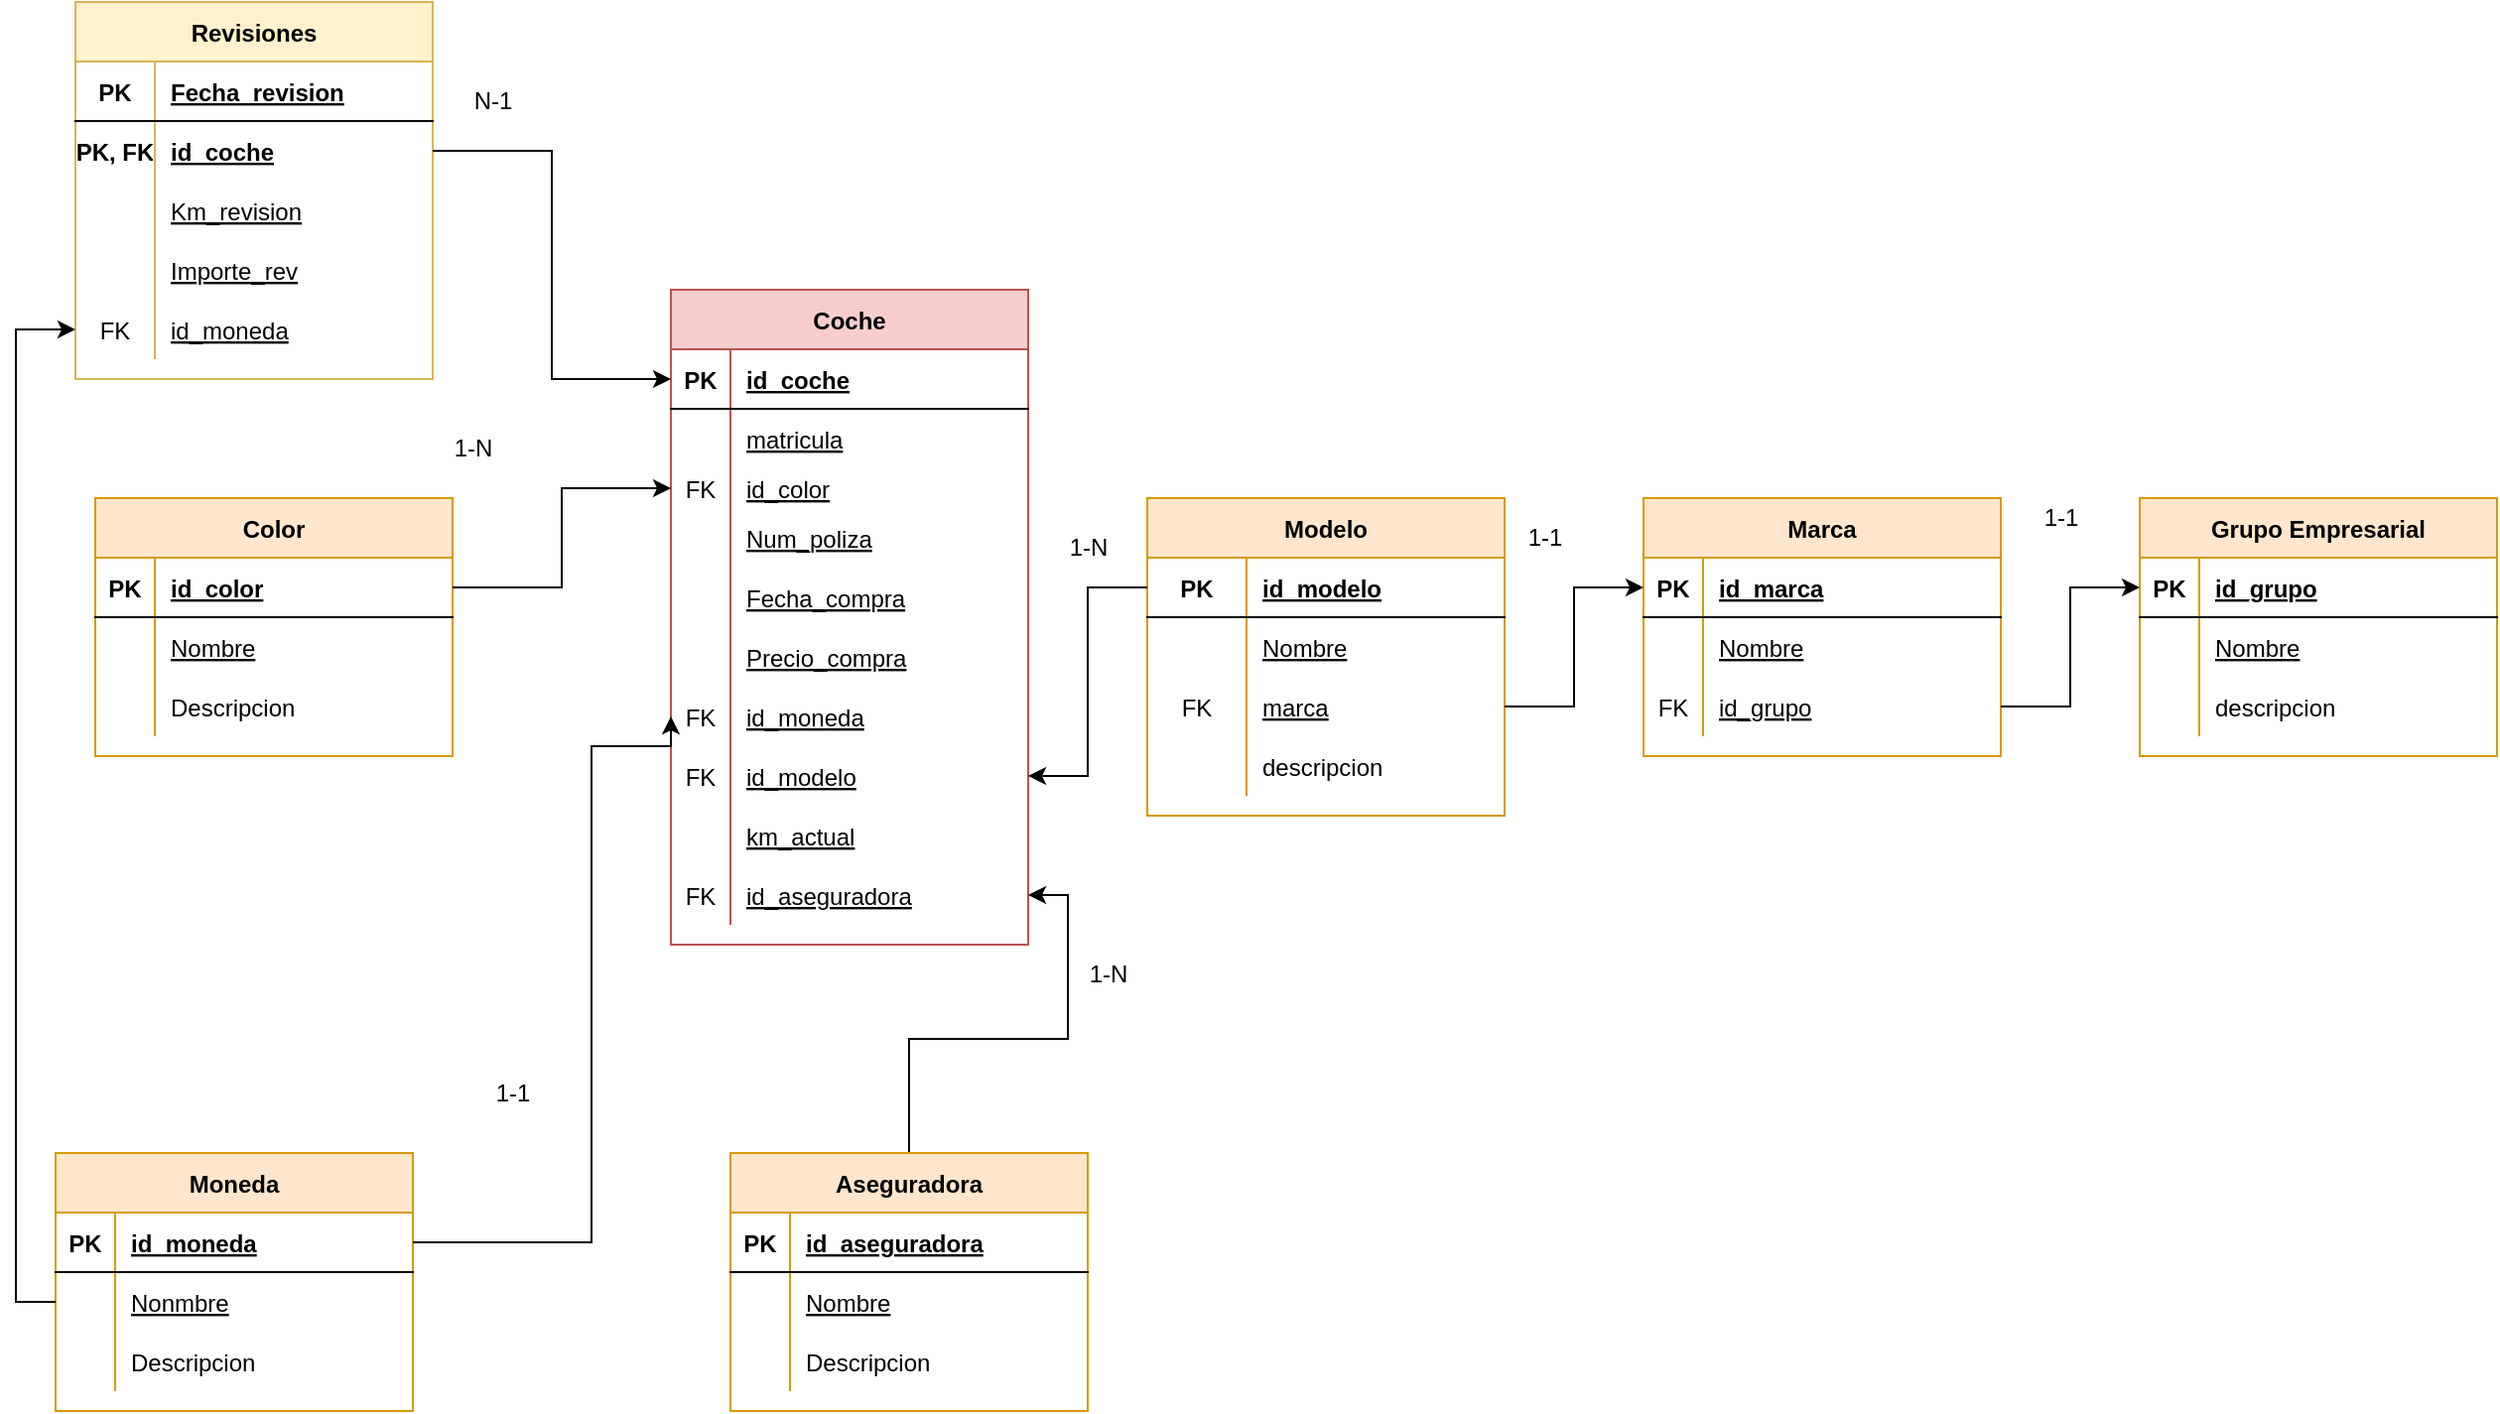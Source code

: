 <mxfile version="20.2.3" type="device"><diagram id="Z6x3bmYkU9ZeyDUcEC6e" name="Practica_coches"><mxGraphModel dx="1865" dy="1810" grid="1" gridSize="10" guides="1" tooltips="1" connect="1" arrows="1" fold="1" page="1" pageScale="1" pageWidth="827" pageHeight="1169" math="0" shadow="0"><root><mxCell id="0"/><mxCell id="1" parent="0"/><mxCell id="0RilDDR1KbojaKneX4XT-1" value="Coche" style="shape=table;startSize=30;container=1;collapsible=1;childLayout=tableLayout;fixedRows=1;rowLines=0;fontStyle=1;align=center;resizeLast=1;fillColor=#f8cecc;strokeColor=#b85450;" parent="1" vertex="1"><mxGeometry x="260" y="55" width="180" height="330" as="geometry"/></mxCell><mxCell id="0RilDDR1KbojaKneX4XT-2" value="" style="shape=tableRow;horizontal=0;startSize=0;swimlaneHead=0;swimlaneBody=0;fillColor=none;collapsible=0;dropTarget=0;points=[[0,0.5],[1,0.5]];portConstraint=eastwest;top=0;left=0;right=0;bottom=1;" parent="0RilDDR1KbojaKneX4XT-1" vertex="1"><mxGeometry y="30" width="180" height="30" as="geometry"/></mxCell><mxCell id="0RilDDR1KbojaKneX4XT-3" value="PK" style="shape=partialRectangle;connectable=0;fillColor=none;top=0;left=0;bottom=0;right=0;fontStyle=1;overflow=hidden;" parent="0RilDDR1KbojaKneX4XT-2" vertex="1"><mxGeometry width="30" height="30" as="geometry"><mxRectangle width="30" height="30" as="alternateBounds"/></mxGeometry></mxCell><mxCell id="0RilDDR1KbojaKneX4XT-4" value="id_coche" style="shape=partialRectangle;connectable=0;fillColor=none;top=0;left=0;bottom=0;right=0;align=left;spacingLeft=6;fontStyle=5;overflow=hidden;" parent="0RilDDR1KbojaKneX4XT-2" vertex="1"><mxGeometry x="30" width="150" height="30" as="geometry"><mxRectangle width="150" height="30" as="alternateBounds"/></mxGeometry></mxCell><mxCell id="0RilDDR1KbojaKneX4XT-11" value="" style="shape=tableRow;horizontal=0;startSize=0;swimlaneHead=0;swimlaneBody=0;fillColor=none;collapsible=0;dropTarget=0;points=[[0,0.5],[1,0.5]];portConstraint=eastwest;top=0;left=0;right=0;bottom=0;fontStyle=1" parent="0RilDDR1KbojaKneX4XT-1" vertex="1"><mxGeometry y="60" width="180" height="30" as="geometry"/></mxCell><mxCell id="0RilDDR1KbojaKneX4XT-12" value="" style="shape=partialRectangle;connectable=0;fillColor=none;top=0;left=0;bottom=0;right=0;editable=1;overflow=hidden;fontStyle=1" parent="0RilDDR1KbojaKneX4XT-11" vertex="1"><mxGeometry width="30" height="30" as="geometry"><mxRectangle width="30" height="30" as="alternateBounds"/></mxGeometry></mxCell><mxCell id="0RilDDR1KbojaKneX4XT-13" value="matricula" style="shape=partialRectangle;connectable=0;fillColor=none;top=0;left=0;bottom=0;right=0;align=left;spacingLeft=6;overflow=hidden;fontStyle=4" parent="0RilDDR1KbojaKneX4XT-11" vertex="1"><mxGeometry x="30" width="150" height="30" as="geometry"><mxRectangle width="150" height="30" as="alternateBounds"/></mxGeometry></mxCell><mxCell id="0RilDDR1KbojaKneX4XT-8" value="" style="shape=tableRow;horizontal=0;startSize=0;swimlaneHead=0;swimlaneBody=0;fillColor=none;collapsible=0;dropTarget=0;points=[[0,0.5],[1,0.5]];portConstraint=eastwest;top=0;left=0;right=0;bottom=0;" parent="0RilDDR1KbojaKneX4XT-1" vertex="1"><mxGeometry y="90" width="180" height="20" as="geometry"/></mxCell><mxCell id="0RilDDR1KbojaKneX4XT-9" value="FK" style="shape=partialRectangle;connectable=0;fillColor=none;top=0;left=0;bottom=0;right=0;editable=1;overflow=hidden;" parent="0RilDDR1KbojaKneX4XT-8" vertex="1"><mxGeometry width="30" height="20" as="geometry"><mxRectangle width="30" height="20" as="alternateBounds"/></mxGeometry></mxCell><mxCell id="0RilDDR1KbojaKneX4XT-10" value="id_color" style="shape=partialRectangle;connectable=0;fillColor=none;top=0;left=0;bottom=0;right=0;align=left;spacingLeft=6;overflow=hidden;fontStyle=4" parent="0RilDDR1KbojaKneX4XT-8" vertex="1"><mxGeometry x="30" width="150" height="20" as="geometry"><mxRectangle width="150" height="20" as="alternateBounds"/></mxGeometry></mxCell><mxCell id="0RilDDR1KbojaKneX4XT-77" value="" style="shape=tableRow;horizontal=0;startSize=0;swimlaneHead=0;swimlaneBody=0;fillColor=none;collapsible=0;dropTarget=0;points=[[0,0.5],[1,0.5]];portConstraint=eastwest;top=0;left=0;right=0;bottom=0;" parent="0RilDDR1KbojaKneX4XT-1" vertex="1"><mxGeometry y="110" width="180" height="30" as="geometry"/></mxCell><mxCell id="0RilDDR1KbojaKneX4XT-78" value="" style="shape=partialRectangle;connectable=0;fillColor=none;top=0;left=0;bottom=0;right=0;editable=1;overflow=hidden;" parent="0RilDDR1KbojaKneX4XT-77" vertex="1"><mxGeometry width="30" height="30" as="geometry"><mxRectangle width="30" height="30" as="alternateBounds"/></mxGeometry></mxCell><mxCell id="0RilDDR1KbojaKneX4XT-79" value="Num_poliza" style="shape=partialRectangle;connectable=0;fillColor=none;top=0;left=0;bottom=0;right=0;align=left;spacingLeft=6;overflow=hidden;fontStyle=4" parent="0RilDDR1KbojaKneX4XT-77" vertex="1"><mxGeometry x="30" width="150" height="30" as="geometry"><mxRectangle width="150" height="30" as="alternateBounds"/></mxGeometry></mxCell><mxCell id="0RilDDR1KbojaKneX4XT-80" value="" style="shape=tableRow;horizontal=0;startSize=0;swimlaneHead=0;swimlaneBody=0;fillColor=none;collapsible=0;dropTarget=0;points=[[0,0.5],[1,0.5]];portConstraint=eastwest;top=0;left=0;right=0;bottom=0;" parent="0RilDDR1KbojaKneX4XT-1" vertex="1"><mxGeometry y="140" width="180" height="30" as="geometry"/></mxCell><mxCell id="0RilDDR1KbojaKneX4XT-81" value="" style="shape=partialRectangle;connectable=0;fillColor=none;top=0;left=0;bottom=0;right=0;editable=1;overflow=hidden;" parent="0RilDDR1KbojaKneX4XT-80" vertex="1"><mxGeometry width="30" height="30" as="geometry"><mxRectangle width="30" height="30" as="alternateBounds"/></mxGeometry></mxCell><mxCell id="0RilDDR1KbojaKneX4XT-82" value="Fecha_compra" style="shape=partialRectangle;connectable=0;fillColor=none;top=0;left=0;bottom=0;right=0;align=left;spacingLeft=6;overflow=hidden;fontStyle=4" parent="0RilDDR1KbojaKneX4XT-80" vertex="1"><mxGeometry x="30" width="150" height="30" as="geometry"><mxRectangle width="150" height="30" as="alternateBounds"/></mxGeometry></mxCell><mxCell id="0RilDDR1KbojaKneX4XT-84" value="" style="shape=tableRow;horizontal=0;startSize=0;swimlaneHead=0;swimlaneBody=0;fillColor=none;collapsible=0;dropTarget=0;points=[[0,0.5],[1,0.5]];portConstraint=eastwest;top=0;left=0;right=0;bottom=0;" parent="0RilDDR1KbojaKneX4XT-1" vertex="1"><mxGeometry y="170" width="180" height="30" as="geometry"/></mxCell><mxCell id="0RilDDR1KbojaKneX4XT-85" value="" style="shape=partialRectangle;connectable=0;fillColor=none;top=0;left=0;bottom=0;right=0;editable=1;overflow=hidden;" parent="0RilDDR1KbojaKneX4XT-84" vertex="1"><mxGeometry width="30" height="30" as="geometry"><mxRectangle width="30" height="30" as="alternateBounds"/></mxGeometry></mxCell><mxCell id="0RilDDR1KbojaKneX4XT-86" value="Precio_compra" style="shape=partialRectangle;connectable=0;fillColor=none;top=0;left=0;bottom=0;right=0;align=left;spacingLeft=6;overflow=hidden;fontStyle=4" parent="0RilDDR1KbojaKneX4XT-84" vertex="1"><mxGeometry x="30" width="150" height="30" as="geometry"><mxRectangle width="150" height="30" as="alternateBounds"/></mxGeometry></mxCell><mxCell id="0RilDDR1KbojaKneX4XT-87" value="" style="shape=tableRow;horizontal=0;startSize=0;swimlaneHead=0;swimlaneBody=0;fillColor=none;collapsible=0;dropTarget=0;points=[[0,0.5],[1,0.5]];portConstraint=eastwest;top=0;left=0;right=0;bottom=0;" parent="0RilDDR1KbojaKneX4XT-1" vertex="1"><mxGeometry y="200" width="180" height="30" as="geometry"/></mxCell><mxCell id="0RilDDR1KbojaKneX4XT-88" value="FK" style="shape=partialRectangle;connectable=0;fillColor=none;top=0;left=0;bottom=0;right=0;editable=1;overflow=hidden;" parent="0RilDDR1KbojaKneX4XT-87" vertex="1"><mxGeometry width="30" height="30" as="geometry"><mxRectangle width="30" height="30" as="alternateBounds"/></mxGeometry></mxCell><mxCell id="0RilDDR1KbojaKneX4XT-89" value="id_moneda" style="shape=partialRectangle;connectable=0;fillColor=none;top=0;left=0;bottom=0;right=0;align=left;spacingLeft=6;overflow=hidden;fontStyle=4" parent="0RilDDR1KbojaKneX4XT-87" vertex="1"><mxGeometry x="30" width="150" height="30" as="geometry"><mxRectangle width="150" height="30" as="alternateBounds"/></mxGeometry></mxCell><mxCell id="0RilDDR1KbojaKneX4XT-91" value="" style="shape=tableRow;horizontal=0;startSize=0;swimlaneHead=0;swimlaneBody=0;fillColor=none;collapsible=0;dropTarget=0;points=[[0,0.5],[1,0.5]];portConstraint=eastwest;top=0;left=0;right=0;bottom=0;" parent="0RilDDR1KbojaKneX4XT-1" vertex="1"><mxGeometry y="230" width="180" height="30" as="geometry"/></mxCell><mxCell id="0RilDDR1KbojaKneX4XT-92" value="FK" style="shape=partialRectangle;connectable=0;fillColor=none;top=0;left=0;bottom=0;right=0;editable=1;overflow=hidden;" parent="0RilDDR1KbojaKneX4XT-91" vertex="1"><mxGeometry width="30" height="30" as="geometry"><mxRectangle width="30" height="30" as="alternateBounds"/></mxGeometry></mxCell><mxCell id="0RilDDR1KbojaKneX4XT-93" value="id_modelo" style="shape=partialRectangle;connectable=0;fillColor=none;top=0;left=0;bottom=0;right=0;align=left;spacingLeft=6;overflow=hidden;fontStyle=4" parent="0RilDDR1KbojaKneX4XT-91" vertex="1"><mxGeometry x="30" width="150" height="30" as="geometry"><mxRectangle width="150" height="30" as="alternateBounds"/></mxGeometry></mxCell><mxCell id="0RilDDR1KbojaKneX4XT-136" value="" style="shape=tableRow;horizontal=0;startSize=0;swimlaneHead=0;swimlaneBody=0;fillColor=none;collapsible=0;dropTarget=0;points=[[0,0.5],[1,0.5]];portConstraint=eastwest;top=0;left=0;right=0;bottom=0;" parent="0RilDDR1KbojaKneX4XT-1" vertex="1"><mxGeometry y="260" width="180" height="30" as="geometry"/></mxCell><mxCell id="0RilDDR1KbojaKneX4XT-137" value="" style="shape=partialRectangle;connectable=0;fillColor=none;top=0;left=0;bottom=0;right=0;editable=1;overflow=hidden;" parent="0RilDDR1KbojaKneX4XT-136" vertex="1"><mxGeometry width="30" height="30" as="geometry"><mxRectangle width="30" height="30" as="alternateBounds"/></mxGeometry></mxCell><mxCell id="0RilDDR1KbojaKneX4XT-138" value="km_actual" style="shape=partialRectangle;connectable=0;fillColor=none;top=0;left=0;bottom=0;right=0;align=left;spacingLeft=6;overflow=hidden;fontStyle=4" parent="0RilDDR1KbojaKneX4XT-136" vertex="1"><mxGeometry x="30" width="150" height="30" as="geometry"><mxRectangle width="150" height="30" as="alternateBounds"/></mxGeometry></mxCell><mxCell id="0RilDDR1KbojaKneX4XT-163" value="" style="shape=tableRow;horizontal=0;startSize=0;swimlaneHead=0;swimlaneBody=0;fillColor=none;collapsible=0;dropTarget=0;points=[[0,0.5],[1,0.5]];portConstraint=eastwest;top=0;left=0;right=0;bottom=0;" parent="0RilDDR1KbojaKneX4XT-1" vertex="1"><mxGeometry y="290" width="180" height="30" as="geometry"/></mxCell><mxCell id="0RilDDR1KbojaKneX4XT-164" value="FK" style="shape=partialRectangle;connectable=0;fillColor=none;top=0;left=0;bottom=0;right=0;editable=1;overflow=hidden;" parent="0RilDDR1KbojaKneX4XT-163" vertex="1"><mxGeometry width="30" height="30" as="geometry"><mxRectangle width="30" height="30" as="alternateBounds"/></mxGeometry></mxCell><mxCell id="0RilDDR1KbojaKneX4XT-165" value="id_aseguradora" style="shape=partialRectangle;connectable=0;fillColor=none;top=0;left=0;bottom=0;right=0;align=left;spacingLeft=6;overflow=hidden;fontStyle=4" parent="0RilDDR1KbojaKneX4XT-163" vertex="1"><mxGeometry x="30" width="150" height="30" as="geometry"><mxRectangle width="150" height="30" as="alternateBounds"/></mxGeometry></mxCell><mxCell id="0RilDDR1KbojaKneX4XT-14" value="Revisiones" style="shape=table;startSize=30;container=1;collapsible=1;childLayout=tableLayout;fixedRows=1;rowLines=0;fontStyle=1;align=center;resizeLast=1;fillColor=#fff2cc;strokeColor=#d6b656;" parent="1" vertex="1"><mxGeometry x="-40" y="-90" width="180" height="190" as="geometry"/></mxCell><mxCell id="0RilDDR1KbojaKneX4XT-15" value="" style="shape=tableRow;horizontal=0;startSize=0;swimlaneHead=0;swimlaneBody=0;fillColor=none;collapsible=0;dropTarget=0;points=[[0,0.5],[1,0.5]];portConstraint=eastwest;top=0;left=0;right=0;bottom=1;" parent="0RilDDR1KbojaKneX4XT-14" vertex="1"><mxGeometry y="30" width="180" height="30" as="geometry"/></mxCell><mxCell id="0RilDDR1KbojaKneX4XT-16" value="PK" style="shape=partialRectangle;connectable=0;fillColor=none;top=0;left=0;bottom=0;right=0;fontStyle=1;overflow=hidden;" parent="0RilDDR1KbojaKneX4XT-15" vertex="1"><mxGeometry width="40" height="30" as="geometry"><mxRectangle width="40" height="30" as="alternateBounds"/></mxGeometry></mxCell><mxCell id="0RilDDR1KbojaKneX4XT-17" value="Fecha_revision" style="shape=partialRectangle;connectable=0;fillColor=none;top=0;left=0;bottom=0;right=0;align=left;spacingLeft=6;fontStyle=5;overflow=hidden;" parent="0RilDDR1KbojaKneX4XT-15" vertex="1"><mxGeometry x="40" width="140" height="30" as="geometry"><mxRectangle width="140" height="30" as="alternateBounds"/></mxGeometry></mxCell><mxCell id="0RilDDR1KbojaKneX4XT-18" value="" style="shape=tableRow;horizontal=0;startSize=0;swimlaneHead=0;swimlaneBody=0;fillColor=none;collapsible=0;dropTarget=0;points=[[0,0.5],[1,0.5]];portConstraint=eastwest;top=0;left=0;right=0;bottom=0;fontStyle=4" parent="0RilDDR1KbojaKneX4XT-14" vertex="1"><mxGeometry y="60" width="180" height="30" as="geometry"/></mxCell><mxCell id="0RilDDR1KbojaKneX4XT-19" value="PK, FK" style="shape=partialRectangle;connectable=0;fillColor=none;top=0;left=0;bottom=0;right=0;editable=1;overflow=hidden;fontStyle=1" parent="0RilDDR1KbojaKneX4XT-18" vertex="1"><mxGeometry width="40" height="30" as="geometry"><mxRectangle width="40" height="30" as="alternateBounds"/></mxGeometry></mxCell><mxCell id="0RilDDR1KbojaKneX4XT-20" value="id_coche" style="shape=partialRectangle;connectable=0;fillColor=none;top=0;left=0;bottom=0;right=0;align=left;spacingLeft=6;overflow=hidden;fontStyle=5" parent="0RilDDR1KbojaKneX4XT-18" vertex="1"><mxGeometry x="40" width="140" height="30" as="geometry"><mxRectangle width="140" height="30" as="alternateBounds"/></mxGeometry></mxCell><mxCell id="0RilDDR1KbojaKneX4XT-30" value="" style="shape=tableRow;horizontal=0;startSize=0;swimlaneHead=0;swimlaneBody=0;fillColor=none;collapsible=0;dropTarget=0;points=[[0,0.5],[1,0.5]];portConstraint=eastwest;top=0;left=0;right=0;bottom=0;" parent="0RilDDR1KbojaKneX4XT-14" vertex="1"><mxGeometry y="90" width="180" height="30" as="geometry"/></mxCell><mxCell id="0RilDDR1KbojaKneX4XT-31" value="" style="shape=partialRectangle;connectable=0;fillColor=none;top=0;left=0;bottom=0;right=0;editable=1;overflow=hidden;" parent="0RilDDR1KbojaKneX4XT-30" vertex="1"><mxGeometry width="40" height="30" as="geometry"><mxRectangle width="40" height="30" as="alternateBounds"/></mxGeometry></mxCell><mxCell id="0RilDDR1KbojaKneX4XT-32" value="Km_revision" style="shape=partialRectangle;connectable=0;fillColor=none;top=0;left=0;bottom=0;right=0;align=left;spacingLeft=6;overflow=hidden;fontStyle=4" parent="0RilDDR1KbojaKneX4XT-30" vertex="1"><mxGeometry x="40" width="140" height="30" as="geometry"><mxRectangle width="140" height="30" as="alternateBounds"/></mxGeometry></mxCell><mxCell id="0RilDDR1KbojaKneX4XT-27" value="" style="shape=tableRow;horizontal=0;startSize=0;swimlaneHead=0;swimlaneBody=0;fillColor=none;collapsible=0;dropTarget=0;points=[[0,0.5],[1,0.5]];portConstraint=eastwest;top=0;left=0;right=0;bottom=0;" parent="0RilDDR1KbojaKneX4XT-14" vertex="1"><mxGeometry y="120" width="180" height="30" as="geometry"/></mxCell><mxCell id="0RilDDR1KbojaKneX4XT-28" value="" style="shape=partialRectangle;connectable=0;fillColor=none;top=0;left=0;bottom=0;right=0;editable=1;overflow=hidden;" parent="0RilDDR1KbojaKneX4XT-27" vertex="1"><mxGeometry width="40" height="30" as="geometry"><mxRectangle width="40" height="30" as="alternateBounds"/></mxGeometry></mxCell><mxCell id="0RilDDR1KbojaKneX4XT-29" value="Importe_rev" style="shape=partialRectangle;connectable=0;fillColor=none;top=0;left=0;bottom=0;right=0;align=left;spacingLeft=6;overflow=hidden;fontStyle=4" parent="0RilDDR1KbojaKneX4XT-27" vertex="1"><mxGeometry x="40" width="140" height="30" as="geometry"><mxRectangle width="140" height="30" as="alternateBounds"/></mxGeometry></mxCell><mxCell id="0RilDDR1KbojaKneX4XT-33" value="" style="shape=tableRow;horizontal=0;startSize=0;swimlaneHead=0;swimlaneBody=0;fillColor=none;collapsible=0;dropTarget=0;points=[[0,0.5],[1,0.5]];portConstraint=eastwest;top=0;left=0;right=0;bottom=0;" parent="0RilDDR1KbojaKneX4XT-14" vertex="1"><mxGeometry y="150" width="180" height="30" as="geometry"/></mxCell><mxCell id="0RilDDR1KbojaKneX4XT-34" value="FK" style="shape=partialRectangle;connectable=0;fillColor=none;top=0;left=0;bottom=0;right=0;editable=1;overflow=hidden;" parent="0RilDDR1KbojaKneX4XT-33" vertex="1"><mxGeometry width="40" height="30" as="geometry"><mxRectangle width="40" height="30" as="alternateBounds"/></mxGeometry></mxCell><mxCell id="0RilDDR1KbojaKneX4XT-35" value="id_moneda" style="shape=partialRectangle;connectable=0;fillColor=none;top=0;left=0;bottom=0;right=0;align=left;spacingLeft=6;overflow=hidden;fontStyle=4" parent="0RilDDR1KbojaKneX4XT-33" vertex="1"><mxGeometry x="40" width="140" height="30" as="geometry"><mxRectangle width="140" height="30" as="alternateBounds"/></mxGeometry></mxCell><mxCell id="0RilDDR1KbojaKneX4XT-180" style="edgeStyle=orthogonalEdgeStyle;rounded=0;orthogonalLoop=1;jettySize=auto;html=1;entryX=1;entryY=0.5;entryDx=0;entryDy=0;" parent="1" source="0RilDDR1KbojaKneX4XT-36" target="0RilDDR1KbojaKneX4XT-163" edge="1"><mxGeometry relative="1" as="geometry"/></mxCell><mxCell id="0RilDDR1KbojaKneX4XT-36" value="Aseguradora" style="shape=table;startSize=30;container=1;collapsible=1;childLayout=tableLayout;fixedRows=1;rowLines=0;fontStyle=1;align=center;resizeLast=1;fillColor=#ffe6cc;strokeColor=#d79b00;" parent="1" vertex="1"><mxGeometry x="290" y="490" width="180" height="130" as="geometry"/></mxCell><mxCell id="0RilDDR1KbojaKneX4XT-37" value="" style="shape=tableRow;horizontal=0;startSize=0;swimlaneHead=0;swimlaneBody=0;fillColor=none;collapsible=0;dropTarget=0;points=[[0,0.5],[1,0.5]];portConstraint=eastwest;top=0;left=0;right=0;bottom=1;" parent="0RilDDR1KbojaKneX4XT-36" vertex="1"><mxGeometry y="30" width="180" height="30" as="geometry"/></mxCell><mxCell id="0RilDDR1KbojaKneX4XT-38" value="PK" style="shape=partialRectangle;connectable=0;fillColor=none;top=0;left=0;bottom=0;right=0;fontStyle=1;overflow=hidden;" parent="0RilDDR1KbojaKneX4XT-37" vertex="1"><mxGeometry width="30" height="30" as="geometry"><mxRectangle width="30" height="30" as="alternateBounds"/></mxGeometry></mxCell><mxCell id="0RilDDR1KbojaKneX4XT-39" value="id_aseguradora" style="shape=partialRectangle;connectable=0;fillColor=none;top=0;left=0;bottom=0;right=0;align=left;spacingLeft=6;fontStyle=5;overflow=hidden;" parent="0RilDDR1KbojaKneX4XT-37" vertex="1"><mxGeometry x="30" width="150" height="30" as="geometry"><mxRectangle width="150" height="30" as="alternateBounds"/></mxGeometry></mxCell><mxCell id="0RilDDR1KbojaKneX4XT-40" value="" style="shape=tableRow;horizontal=0;startSize=0;swimlaneHead=0;swimlaneBody=0;fillColor=none;collapsible=0;dropTarget=0;points=[[0,0.5],[1,0.5]];portConstraint=eastwest;top=0;left=0;right=0;bottom=0;" parent="0RilDDR1KbojaKneX4XT-36" vertex="1"><mxGeometry y="60" width="180" height="30" as="geometry"/></mxCell><mxCell id="0RilDDR1KbojaKneX4XT-41" value="" style="shape=partialRectangle;connectable=0;fillColor=none;top=0;left=0;bottom=0;right=0;editable=1;overflow=hidden;" parent="0RilDDR1KbojaKneX4XT-40" vertex="1"><mxGeometry width="30" height="30" as="geometry"><mxRectangle width="30" height="30" as="alternateBounds"/></mxGeometry></mxCell><mxCell id="0RilDDR1KbojaKneX4XT-42" value="Nombre" style="shape=partialRectangle;connectable=0;fillColor=none;top=0;left=0;bottom=0;right=0;align=left;spacingLeft=6;overflow=hidden;fontStyle=4" parent="0RilDDR1KbojaKneX4XT-40" vertex="1"><mxGeometry x="30" width="150" height="30" as="geometry"><mxRectangle width="150" height="30" as="alternateBounds"/></mxGeometry></mxCell><mxCell id="0RilDDR1KbojaKneX4XT-43" value="" style="shape=tableRow;horizontal=0;startSize=0;swimlaneHead=0;swimlaneBody=0;fillColor=none;collapsible=0;dropTarget=0;points=[[0,0.5],[1,0.5]];portConstraint=eastwest;top=0;left=0;right=0;bottom=0;" parent="0RilDDR1KbojaKneX4XT-36" vertex="1"><mxGeometry y="90" width="180" height="30" as="geometry"/></mxCell><mxCell id="0RilDDR1KbojaKneX4XT-44" value="" style="shape=partialRectangle;connectable=0;fillColor=none;top=0;left=0;bottom=0;right=0;editable=1;overflow=hidden;" parent="0RilDDR1KbojaKneX4XT-43" vertex="1"><mxGeometry width="30" height="30" as="geometry"><mxRectangle width="30" height="30" as="alternateBounds"/></mxGeometry></mxCell><mxCell id="0RilDDR1KbojaKneX4XT-45" value="Descripcion" style="shape=partialRectangle;connectable=0;fillColor=none;top=0;left=0;bottom=0;right=0;align=left;spacingLeft=6;overflow=hidden;" parent="0RilDDR1KbojaKneX4XT-43" vertex="1"><mxGeometry x="30" width="150" height="30" as="geometry"><mxRectangle width="150" height="30" as="alternateBounds"/></mxGeometry></mxCell><mxCell id="0RilDDR1KbojaKneX4XT-49" value="Moneda" style="shape=table;startSize=30;container=1;collapsible=1;childLayout=tableLayout;fixedRows=1;rowLines=0;fontStyle=1;align=center;resizeLast=1;fillColor=#ffe6cc;strokeColor=#d79b00;" parent="1" vertex="1"><mxGeometry x="-50" y="490" width="180" height="130" as="geometry"/></mxCell><mxCell id="0RilDDR1KbojaKneX4XT-50" value="" style="shape=tableRow;horizontal=0;startSize=0;swimlaneHead=0;swimlaneBody=0;fillColor=none;collapsible=0;dropTarget=0;points=[[0,0.5],[1,0.5]];portConstraint=eastwest;top=0;left=0;right=0;bottom=1;" parent="0RilDDR1KbojaKneX4XT-49" vertex="1"><mxGeometry y="30" width="180" height="30" as="geometry"/></mxCell><mxCell id="0RilDDR1KbojaKneX4XT-51" value="PK" style="shape=partialRectangle;connectable=0;fillColor=none;top=0;left=0;bottom=0;right=0;fontStyle=1;overflow=hidden;" parent="0RilDDR1KbojaKneX4XT-50" vertex="1"><mxGeometry width="30" height="30" as="geometry"><mxRectangle width="30" height="30" as="alternateBounds"/></mxGeometry></mxCell><mxCell id="0RilDDR1KbojaKneX4XT-52" value="id_moneda" style="shape=partialRectangle;connectable=0;fillColor=none;top=0;left=0;bottom=0;right=0;align=left;spacingLeft=6;fontStyle=5;overflow=hidden;" parent="0RilDDR1KbojaKneX4XT-50" vertex="1"><mxGeometry x="30" width="150" height="30" as="geometry"><mxRectangle width="150" height="30" as="alternateBounds"/></mxGeometry></mxCell><mxCell id="0RilDDR1KbojaKneX4XT-53" value="" style="shape=tableRow;horizontal=0;startSize=0;swimlaneHead=0;swimlaneBody=0;fillColor=none;collapsible=0;dropTarget=0;points=[[0,0.5],[1,0.5]];portConstraint=eastwest;top=0;left=0;right=0;bottom=0;" parent="0RilDDR1KbojaKneX4XT-49" vertex="1"><mxGeometry y="60" width="180" height="30" as="geometry"/></mxCell><mxCell id="0RilDDR1KbojaKneX4XT-54" value="" style="shape=partialRectangle;connectable=0;fillColor=none;top=0;left=0;bottom=0;right=0;editable=1;overflow=hidden;" parent="0RilDDR1KbojaKneX4XT-53" vertex="1"><mxGeometry width="30" height="30" as="geometry"><mxRectangle width="30" height="30" as="alternateBounds"/></mxGeometry></mxCell><mxCell id="0RilDDR1KbojaKneX4XT-55" value="Nonmbre" style="shape=partialRectangle;connectable=0;fillColor=none;top=0;left=0;bottom=0;right=0;align=left;spacingLeft=6;overflow=hidden;fontStyle=4" parent="0RilDDR1KbojaKneX4XT-53" vertex="1"><mxGeometry x="30" width="150" height="30" as="geometry"><mxRectangle width="150" height="30" as="alternateBounds"/></mxGeometry></mxCell><mxCell id="0RilDDR1KbojaKneX4XT-56" value="" style="shape=tableRow;horizontal=0;startSize=0;swimlaneHead=0;swimlaneBody=0;fillColor=none;collapsible=0;dropTarget=0;points=[[0,0.5],[1,0.5]];portConstraint=eastwest;top=0;left=0;right=0;bottom=0;" parent="0RilDDR1KbojaKneX4XT-49" vertex="1"><mxGeometry y="90" width="180" height="30" as="geometry"/></mxCell><mxCell id="0RilDDR1KbojaKneX4XT-57" value="" style="shape=partialRectangle;connectable=0;fillColor=none;top=0;left=0;bottom=0;right=0;editable=1;overflow=hidden;" parent="0RilDDR1KbojaKneX4XT-56" vertex="1"><mxGeometry width="30" height="30" as="geometry"><mxRectangle width="30" height="30" as="alternateBounds"/></mxGeometry></mxCell><mxCell id="0RilDDR1KbojaKneX4XT-58" value="Descripcion" style="shape=partialRectangle;connectable=0;fillColor=none;top=0;left=0;bottom=0;right=0;align=left;spacingLeft=6;overflow=hidden;" parent="0RilDDR1KbojaKneX4XT-56" vertex="1"><mxGeometry x="30" width="150" height="30" as="geometry"><mxRectangle width="150" height="30" as="alternateBounds"/></mxGeometry></mxCell><mxCell id="0RilDDR1KbojaKneX4XT-64" value="Color" style="shape=table;startSize=30;container=1;collapsible=1;childLayout=tableLayout;fixedRows=1;rowLines=0;fontStyle=1;align=center;resizeLast=1;fillColor=#ffe6cc;strokeColor=#d79b00;" parent="1" vertex="1"><mxGeometry x="-30" y="160" width="180" height="130" as="geometry"/></mxCell><mxCell id="0RilDDR1KbojaKneX4XT-65" value="" style="shape=tableRow;horizontal=0;startSize=0;swimlaneHead=0;swimlaneBody=0;fillColor=none;collapsible=0;dropTarget=0;points=[[0,0.5],[1,0.5]];portConstraint=eastwest;top=0;left=0;right=0;bottom=1;" parent="0RilDDR1KbojaKneX4XT-64" vertex="1"><mxGeometry y="30" width="180" height="30" as="geometry"/></mxCell><mxCell id="0RilDDR1KbojaKneX4XT-66" value="PK" style="shape=partialRectangle;connectable=0;fillColor=none;top=0;left=0;bottom=0;right=0;fontStyle=1;overflow=hidden;" parent="0RilDDR1KbojaKneX4XT-65" vertex="1"><mxGeometry width="30" height="30" as="geometry"><mxRectangle width="30" height="30" as="alternateBounds"/></mxGeometry></mxCell><mxCell id="0RilDDR1KbojaKneX4XT-67" value="id_color" style="shape=partialRectangle;connectable=0;fillColor=none;top=0;left=0;bottom=0;right=0;align=left;spacingLeft=6;fontStyle=5;overflow=hidden;" parent="0RilDDR1KbojaKneX4XT-65" vertex="1"><mxGeometry x="30" width="150" height="30" as="geometry"><mxRectangle width="150" height="30" as="alternateBounds"/></mxGeometry></mxCell><mxCell id="0RilDDR1KbojaKneX4XT-68" value="" style="shape=tableRow;horizontal=0;startSize=0;swimlaneHead=0;swimlaneBody=0;fillColor=none;collapsible=0;dropTarget=0;points=[[0,0.5],[1,0.5]];portConstraint=eastwest;top=0;left=0;right=0;bottom=0;" parent="0RilDDR1KbojaKneX4XT-64" vertex="1"><mxGeometry y="60" width="180" height="30" as="geometry"/></mxCell><mxCell id="0RilDDR1KbojaKneX4XT-69" value="" style="shape=partialRectangle;connectable=0;fillColor=none;top=0;left=0;bottom=0;right=0;editable=1;overflow=hidden;" parent="0RilDDR1KbojaKneX4XT-68" vertex="1"><mxGeometry width="30" height="30" as="geometry"><mxRectangle width="30" height="30" as="alternateBounds"/></mxGeometry></mxCell><mxCell id="0RilDDR1KbojaKneX4XT-70" value="Nombre" style="shape=partialRectangle;connectable=0;fillColor=none;top=0;left=0;bottom=0;right=0;align=left;spacingLeft=6;overflow=hidden;fontStyle=4" parent="0RilDDR1KbojaKneX4XT-68" vertex="1"><mxGeometry x="30" width="150" height="30" as="geometry"><mxRectangle width="150" height="30" as="alternateBounds"/></mxGeometry></mxCell><mxCell id="0RilDDR1KbojaKneX4XT-71" value="" style="shape=tableRow;horizontal=0;startSize=0;swimlaneHead=0;swimlaneBody=0;fillColor=none;collapsible=0;dropTarget=0;points=[[0,0.5],[1,0.5]];portConstraint=eastwest;top=0;left=0;right=0;bottom=0;" parent="0RilDDR1KbojaKneX4XT-64" vertex="1"><mxGeometry y="90" width="180" height="30" as="geometry"/></mxCell><mxCell id="0RilDDR1KbojaKneX4XT-72" value="" style="shape=partialRectangle;connectable=0;fillColor=none;top=0;left=0;bottom=0;right=0;editable=1;overflow=hidden;" parent="0RilDDR1KbojaKneX4XT-71" vertex="1"><mxGeometry width="30" height="30" as="geometry"><mxRectangle width="30" height="30" as="alternateBounds"/></mxGeometry></mxCell><mxCell id="0RilDDR1KbojaKneX4XT-73" value="Descripcion" style="shape=partialRectangle;connectable=0;fillColor=none;top=0;left=0;bottom=0;right=0;align=left;spacingLeft=6;overflow=hidden;" parent="0RilDDR1KbojaKneX4XT-71" vertex="1"><mxGeometry x="30" width="150" height="30" as="geometry"><mxRectangle width="150" height="30" as="alternateBounds"/></mxGeometry></mxCell><mxCell id="0RilDDR1KbojaKneX4XT-95" value="Modelo" style="shape=table;startSize=30;container=1;collapsible=1;childLayout=tableLayout;fixedRows=1;rowLines=0;fontStyle=1;align=center;resizeLast=1;fillColor=#ffe6cc;strokeColor=#d79b00;" parent="1" vertex="1"><mxGeometry x="500" y="160" width="180" height="160" as="geometry"/></mxCell><mxCell id="0RilDDR1KbojaKneX4XT-96" value="" style="shape=tableRow;horizontal=0;startSize=0;swimlaneHead=0;swimlaneBody=0;fillColor=none;collapsible=0;dropTarget=0;points=[[0,0.5],[1,0.5]];portConstraint=eastwest;top=0;left=0;right=0;bottom=1;" parent="0RilDDR1KbojaKneX4XT-95" vertex="1"><mxGeometry y="30" width="180" height="30" as="geometry"/></mxCell><mxCell id="0RilDDR1KbojaKneX4XT-97" value="PK" style="shape=partialRectangle;connectable=0;fillColor=none;top=0;left=0;bottom=0;right=0;fontStyle=1;overflow=hidden;" parent="0RilDDR1KbojaKneX4XT-96" vertex="1"><mxGeometry width="50" height="30" as="geometry"><mxRectangle width="50" height="30" as="alternateBounds"/></mxGeometry></mxCell><mxCell id="0RilDDR1KbojaKneX4XT-98" value="id_modelo" style="shape=partialRectangle;connectable=0;fillColor=none;top=0;left=0;bottom=0;right=0;align=left;spacingLeft=6;fontStyle=5;overflow=hidden;" parent="0RilDDR1KbojaKneX4XT-96" vertex="1"><mxGeometry x="50" width="130" height="30" as="geometry"><mxRectangle width="130" height="30" as="alternateBounds"/></mxGeometry></mxCell><mxCell id="0RilDDR1KbojaKneX4XT-99" value="" style="shape=tableRow;horizontal=0;startSize=0;swimlaneHead=0;swimlaneBody=0;fillColor=none;collapsible=0;dropTarget=0;points=[[0,0.5],[1,0.5]];portConstraint=eastwest;top=0;left=0;right=0;bottom=0;" parent="0RilDDR1KbojaKneX4XT-95" vertex="1"><mxGeometry y="60" width="180" height="30" as="geometry"/></mxCell><mxCell id="0RilDDR1KbojaKneX4XT-100" value="" style="shape=partialRectangle;connectable=0;fillColor=none;top=0;left=0;bottom=0;right=0;editable=1;overflow=hidden;" parent="0RilDDR1KbojaKneX4XT-99" vertex="1"><mxGeometry width="50" height="30" as="geometry"><mxRectangle width="50" height="30" as="alternateBounds"/></mxGeometry></mxCell><mxCell id="0RilDDR1KbojaKneX4XT-101" value="Nombre" style="shape=partialRectangle;connectable=0;fillColor=none;top=0;left=0;bottom=0;right=0;align=left;spacingLeft=6;overflow=hidden;fontStyle=4" parent="0RilDDR1KbojaKneX4XT-99" vertex="1"><mxGeometry x="50" width="130" height="30" as="geometry"><mxRectangle width="130" height="30" as="alternateBounds"/></mxGeometry></mxCell><mxCell id="0RilDDR1KbojaKneX4XT-102" value="" style="shape=tableRow;horizontal=0;startSize=0;swimlaneHead=0;swimlaneBody=0;fillColor=none;collapsible=0;dropTarget=0;points=[[0,0.5],[1,0.5]];portConstraint=eastwest;top=0;left=0;right=0;bottom=0;" parent="0RilDDR1KbojaKneX4XT-95" vertex="1"><mxGeometry y="90" width="180" height="30" as="geometry"/></mxCell><mxCell id="0RilDDR1KbojaKneX4XT-103" value="FK" style="shape=partialRectangle;connectable=0;fillColor=none;top=0;left=0;bottom=0;right=0;editable=1;overflow=hidden;" parent="0RilDDR1KbojaKneX4XT-102" vertex="1"><mxGeometry width="50" height="30" as="geometry"><mxRectangle width="50" height="30" as="alternateBounds"/></mxGeometry></mxCell><mxCell id="0RilDDR1KbojaKneX4XT-104" value="marca" style="shape=partialRectangle;connectable=0;fillColor=none;top=0;left=0;bottom=0;right=0;align=left;spacingLeft=6;overflow=hidden;fontStyle=4" parent="0RilDDR1KbojaKneX4XT-102" vertex="1"><mxGeometry x="50" width="130" height="30" as="geometry"><mxRectangle width="130" height="30" as="alternateBounds"/></mxGeometry></mxCell><mxCell id="0RilDDR1KbojaKneX4XT-171" value="" style="shape=tableRow;horizontal=0;startSize=0;swimlaneHead=0;swimlaneBody=0;fillColor=none;collapsible=0;dropTarget=0;points=[[0,0.5],[1,0.5]];portConstraint=eastwest;top=0;left=0;right=0;bottom=0;" parent="0RilDDR1KbojaKneX4XT-95" vertex="1"><mxGeometry y="120" width="180" height="30" as="geometry"/></mxCell><mxCell id="0RilDDR1KbojaKneX4XT-172" value="" style="shape=partialRectangle;connectable=0;fillColor=none;top=0;left=0;bottom=0;right=0;editable=1;overflow=hidden;" parent="0RilDDR1KbojaKneX4XT-171" vertex="1"><mxGeometry width="50" height="30" as="geometry"><mxRectangle width="50" height="30" as="alternateBounds"/></mxGeometry></mxCell><mxCell id="0RilDDR1KbojaKneX4XT-173" value="descripcion" style="shape=partialRectangle;connectable=0;fillColor=none;top=0;left=0;bottom=0;right=0;align=left;spacingLeft=6;overflow=hidden;" parent="0RilDDR1KbojaKneX4XT-171" vertex="1"><mxGeometry x="50" width="130" height="30" as="geometry"><mxRectangle width="130" height="30" as="alternateBounds"/></mxGeometry></mxCell><mxCell id="0RilDDR1KbojaKneX4XT-109" value="Marca" style="shape=table;startSize=30;container=1;collapsible=1;childLayout=tableLayout;fixedRows=1;rowLines=0;fontStyle=1;align=center;resizeLast=1;fillColor=#ffe6cc;strokeColor=#d79b00;" parent="1" vertex="1"><mxGeometry x="750" y="160" width="180" height="130" as="geometry"/></mxCell><mxCell id="0RilDDR1KbojaKneX4XT-110" value="" style="shape=tableRow;horizontal=0;startSize=0;swimlaneHead=0;swimlaneBody=0;fillColor=none;collapsible=0;dropTarget=0;points=[[0,0.5],[1,0.5]];portConstraint=eastwest;top=0;left=0;right=0;bottom=1;" parent="0RilDDR1KbojaKneX4XT-109" vertex="1"><mxGeometry y="30" width="180" height="30" as="geometry"/></mxCell><mxCell id="0RilDDR1KbojaKneX4XT-111" value="PK" style="shape=partialRectangle;connectable=0;fillColor=none;top=0;left=0;bottom=0;right=0;fontStyle=1;overflow=hidden;" parent="0RilDDR1KbojaKneX4XT-110" vertex="1"><mxGeometry width="30" height="30" as="geometry"><mxRectangle width="30" height="30" as="alternateBounds"/></mxGeometry></mxCell><mxCell id="0RilDDR1KbojaKneX4XT-112" value="id_marca" style="shape=partialRectangle;connectable=0;fillColor=none;top=0;left=0;bottom=0;right=0;align=left;spacingLeft=6;fontStyle=5;overflow=hidden;" parent="0RilDDR1KbojaKneX4XT-110" vertex="1"><mxGeometry x="30" width="150" height="30" as="geometry"><mxRectangle width="150" height="30" as="alternateBounds"/></mxGeometry></mxCell><mxCell id="0RilDDR1KbojaKneX4XT-113" value="" style="shape=tableRow;horizontal=0;startSize=0;swimlaneHead=0;swimlaneBody=0;fillColor=none;collapsible=0;dropTarget=0;points=[[0,0.5],[1,0.5]];portConstraint=eastwest;top=0;left=0;right=0;bottom=0;" parent="0RilDDR1KbojaKneX4XT-109" vertex="1"><mxGeometry y="60" width="180" height="30" as="geometry"/></mxCell><mxCell id="0RilDDR1KbojaKneX4XT-114" value="" style="shape=partialRectangle;connectable=0;fillColor=none;top=0;left=0;bottom=0;right=0;editable=1;overflow=hidden;" parent="0RilDDR1KbojaKneX4XT-113" vertex="1"><mxGeometry width="30" height="30" as="geometry"><mxRectangle width="30" height="30" as="alternateBounds"/></mxGeometry></mxCell><mxCell id="0RilDDR1KbojaKneX4XT-115" value="Nombre" style="shape=partialRectangle;connectable=0;fillColor=none;top=0;left=0;bottom=0;right=0;align=left;spacingLeft=6;overflow=hidden;fontStyle=4" parent="0RilDDR1KbojaKneX4XT-113" vertex="1"><mxGeometry x="30" width="150" height="30" as="geometry"><mxRectangle width="150" height="30" as="alternateBounds"/></mxGeometry></mxCell><mxCell id="0RilDDR1KbojaKneX4XT-119" value="" style="shape=tableRow;horizontal=0;startSize=0;swimlaneHead=0;swimlaneBody=0;fillColor=none;collapsible=0;dropTarget=0;points=[[0,0.5],[1,0.5]];portConstraint=eastwest;top=0;left=0;right=0;bottom=0;" parent="0RilDDR1KbojaKneX4XT-109" vertex="1"><mxGeometry y="90" width="180" height="30" as="geometry"/></mxCell><mxCell id="0RilDDR1KbojaKneX4XT-120" value="FK" style="shape=partialRectangle;connectable=0;fillColor=none;top=0;left=0;bottom=0;right=0;editable=1;overflow=hidden;" parent="0RilDDR1KbojaKneX4XT-119" vertex="1"><mxGeometry width="30" height="30" as="geometry"><mxRectangle width="30" height="30" as="alternateBounds"/></mxGeometry></mxCell><mxCell id="0RilDDR1KbojaKneX4XT-121" value="id_grupo" style="shape=partialRectangle;connectable=0;fillColor=none;top=0;left=0;bottom=0;right=0;align=left;spacingLeft=6;overflow=hidden;fontStyle=4" parent="0RilDDR1KbojaKneX4XT-119" vertex="1"><mxGeometry x="30" width="150" height="30" as="geometry"><mxRectangle width="150" height="30" as="alternateBounds"/></mxGeometry></mxCell><mxCell id="0RilDDR1KbojaKneX4XT-123" value="Grupo Empresarial" style="shape=table;startSize=30;container=1;collapsible=1;childLayout=tableLayout;fixedRows=1;rowLines=0;fontStyle=1;align=center;resizeLast=1;fillColor=#ffe6cc;strokeColor=#d79b00;" parent="1" vertex="1"><mxGeometry x="1000" y="160" width="180" height="130" as="geometry"/></mxCell><mxCell id="0RilDDR1KbojaKneX4XT-124" value="" style="shape=tableRow;horizontal=0;startSize=0;swimlaneHead=0;swimlaneBody=0;fillColor=none;collapsible=0;dropTarget=0;points=[[0,0.5],[1,0.5]];portConstraint=eastwest;top=0;left=0;right=0;bottom=1;" parent="0RilDDR1KbojaKneX4XT-123" vertex="1"><mxGeometry y="30" width="180" height="30" as="geometry"/></mxCell><mxCell id="0RilDDR1KbojaKneX4XT-125" value="PK" style="shape=partialRectangle;connectable=0;fillColor=none;top=0;left=0;bottom=0;right=0;fontStyle=1;overflow=hidden;" parent="0RilDDR1KbojaKneX4XT-124" vertex="1"><mxGeometry width="30" height="30" as="geometry"><mxRectangle width="30" height="30" as="alternateBounds"/></mxGeometry></mxCell><mxCell id="0RilDDR1KbojaKneX4XT-126" value="id_grupo" style="shape=partialRectangle;connectable=0;fillColor=none;top=0;left=0;bottom=0;right=0;align=left;spacingLeft=6;fontStyle=5;overflow=hidden;" parent="0RilDDR1KbojaKneX4XT-124" vertex="1"><mxGeometry x="30" width="150" height="30" as="geometry"><mxRectangle width="150" height="30" as="alternateBounds"/></mxGeometry></mxCell><mxCell id="0RilDDR1KbojaKneX4XT-130" value="" style="shape=tableRow;horizontal=0;startSize=0;swimlaneHead=0;swimlaneBody=0;fillColor=none;collapsible=0;dropTarget=0;points=[[0,0.5],[1,0.5]];portConstraint=eastwest;top=0;left=0;right=0;bottom=0;" parent="0RilDDR1KbojaKneX4XT-123" vertex="1"><mxGeometry y="60" width="180" height="30" as="geometry"/></mxCell><mxCell id="0RilDDR1KbojaKneX4XT-131" value="" style="shape=partialRectangle;connectable=0;fillColor=none;top=0;left=0;bottom=0;right=0;editable=1;overflow=hidden;" parent="0RilDDR1KbojaKneX4XT-130" vertex="1"><mxGeometry width="30" height="30" as="geometry"><mxRectangle width="30" height="30" as="alternateBounds"/></mxGeometry></mxCell><mxCell id="0RilDDR1KbojaKneX4XT-132" value="Nombre" style="shape=partialRectangle;connectable=0;fillColor=none;top=0;left=0;bottom=0;right=0;align=left;spacingLeft=6;overflow=hidden;fontStyle=4" parent="0RilDDR1KbojaKneX4XT-130" vertex="1"><mxGeometry x="30" width="150" height="30" as="geometry"><mxRectangle width="150" height="30" as="alternateBounds"/></mxGeometry></mxCell><mxCell id="0RilDDR1KbojaKneX4XT-133" value="" style="shape=tableRow;horizontal=0;startSize=0;swimlaneHead=0;swimlaneBody=0;fillColor=none;collapsible=0;dropTarget=0;points=[[0,0.5],[1,0.5]];portConstraint=eastwest;top=0;left=0;right=0;bottom=0;" parent="0RilDDR1KbojaKneX4XT-123" vertex="1"><mxGeometry y="90" width="180" height="30" as="geometry"/></mxCell><mxCell id="0RilDDR1KbojaKneX4XT-134" value="" style="shape=partialRectangle;connectable=0;fillColor=none;top=0;left=0;bottom=0;right=0;editable=1;overflow=hidden;" parent="0RilDDR1KbojaKneX4XT-133" vertex="1"><mxGeometry width="30" height="30" as="geometry"><mxRectangle width="30" height="30" as="alternateBounds"/></mxGeometry></mxCell><mxCell id="0RilDDR1KbojaKneX4XT-135" value="descripcion" style="shape=partialRectangle;connectable=0;fillColor=none;top=0;left=0;bottom=0;right=0;align=left;spacingLeft=6;overflow=hidden;" parent="0RilDDR1KbojaKneX4XT-133" vertex="1"><mxGeometry x="30" width="150" height="30" as="geometry"><mxRectangle width="150" height="30" as="alternateBounds"/></mxGeometry></mxCell><mxCell id="0RilDDR1KbojaKneX4XT-177" style="edgeStyle=orthogonalEdgeStyle;rounded=0;orthogonalLoop=1;jettySize=auto;html=1;entryX=0;entryY=0.5;entryDx=0;entryDy=0;" parent="1" source="0RilDDR1KbojaKneX4XT-18" target="0RilDDR1KbojaKneX4XT-2" edge="1"><mxGeometry relative="1" as="geometry"><mxPoint x="230" y="130" as="targetPoint"/></mxGeometry></mxCell><mxCell id="0RilDDR1KbojaKneX4XT-178" style="edgeStyle=orthogonalEdgeStyle;rounded=0;orthogonalLoop=1;jettySize=auto;html=1;exitX=0;exitY=0.5;exitDx=0;exitDy=0;entryX=0;entryY=0.5;entryDx=0;entryDy=0;" parent="1" source="0RilDDR1KbojaKneX4XT-53" target="0RilDDR1KbojaKneX4XT-33" edge="1"><mxGeometry relative="1" as="geometry"/></mxCell><mxCell id="0RilDDR1KbojaKneX4XT-179" style="edgeStyle=orthogonalEdgeStyle;rounded=0;orthogonalLoop=1;jettySize=auto;html=1;entryX=0;entryY=0.5;entryDx=0;entryDy=0;" parent="1" source="0RilDDR1KbojaKneX4XT-50" target="0RilDDR1KbojaKneX4XT-87" edge="1"><mxGeometry relative="1" as="geometry"><Array as="points"><mxPoint x="220" y="535"/><mxPoint x="220" y="285"/></Array></mxGeometry></mxCell><mxCell id="0RilDDR1KbojaKneX4XT-181" style="edgeStyle=orthogonalEdgeStyle;rounded=0;orthogonalLoop=1;jettySize=auto;html=1;entryX=1;entryY=0.5;entryDx=0;entryDy=0;" parent="1" source="0RilDDR1KbojaKneX4XT-96" target="0RilDDR1KbojaKneX4XT-91" edge="1"><mxGeometry relative="1" as="geometry"/></mxCell><mxCell id="0RilDDR1KbojaKneX4XT-182" style="edgeStyle=orthogonalEdgeStyle;rounded=0;orthogonalLoop=1;jettySize=auto;html=1;entryX=0;entryY=0.5;entryDx=0;entryDy=0;" parent="1" source="0RilDDR1KbojaKneX4XT-102" target="0RilDDR1KbojaKneX4XT-110" edge="1"><mxGeometry relative="1" as="geometry"/></mxCell><mxCell id="0RilDDR1KbojaKneX4XT-183" style="edgeStyle=orthogonalEdgeStyle;rounded=0;orthogonalLoop=1;jettySize=auto;html=1;entryX=0;entryY=0.5;entryDx=0;entryDy=0;" parent="1" source="0RilDDR1KbojaKneX4XT-119" target="0RilDDR1KbojaKneX4XT-124" edge="1"><mxGeometry relative="1" as="geometry"/></mxCell><mxCell id="0RilDDR1KbojaKneX4XT-184" style="edgeStyle=orthogonalEdgeStyle;rounded=0;orthogonalLoop=1;jettySize=auto;html=1;entryX=0;entryY=0.5;entryDx=0;entryDy=0;" parent="1" source="0RilDDR1KbojaKneX4XT-65" target="0RilDDR1KbojaKneX4XT-8" edge="1"><mxGeometry relative="1" as="geometry"/></mxCell><mxCell id="D_1m96F2QPFnzfc0Hl4X-1" value="1-1" style="text;html=1;align=center;verticalAlign=middle;resizable=0;points=[];autosize=1;strokeColor=none;fillColor=none;" parent="1" vertex="1"><mxGeometry x="940" y="155" width="40" height="30" as="geometry"/></mxCell><mxCell id="D_1m96F2QPFnzfc0Hl4X-2" value="1-1" style="text;html=1;align=center;verticalAlign=middle;resizable=0;points=[];autosize=1;strokeColor=none;fillColor=none;" parent="1" vertex="1"><mxGeometry x="680" y="165" width="40" height="30" as="geometry"/></mxCell><mxCell id="D_1m96F2QPFnzfc0Hl4X-3" value="1-N" style="text;html=1;align=center;verticalAlign=middle;resizable=0;points=[];autosize=1;strokeColor=none;fillColor=none;" parent="1" vertex="1"><mxGeometry x="460" y="385" width="40" height="30" as="geometry"/></mxCell><mxCell id="D_1m96F2QPFnzfc0Hl4X-4" value="1-N" style="text;html=1;align=center;verticalAlign=middle;resizable=0;points=[];autosize=1;strokeColor=none;fillColor=none;" parent="1" vertex="1"><mxGeometry x="140" y="120" width="40" height="30" as="geometry"/></mxCell><mxCell id="D_1m96F2QPFnzfc0Hl4X-5" value="N-1" style="text;html=1;align=center;verticalAlign=middle;resizable=0;points=[];autosize=1;strokeColor=none;fillColor=none;" parent="1" vertex="1"><mxGeometry x="150" y="-55" width="40" height="30" as="geometry"/></mxCell><mxCell id="D_1m96F2QPFnzfc0Hl4X-6" value="1-1" style="text;html=1;align=center;verticalAlign=middle;resizable=0;points=[];autosize=1;strokeColor=none;fillColor=none;" parent="1" vertex="1"><mxGeometry x="160" y="445" width="40" height="30" as="geometry"/></mxCell><mxCell id="D_1m96F2QPFnzfc0Hl4X-7" value="1-N" style="text;html=1;align=center;verticalAlign=middle;resizable=0;points=[];autosize=1;strokeColor=none;fillColor=none;" parent="1" vertex="1"><mxGeometry x="450" y="170" width="40" height="30" as="geometry"/></mxCell></root></mxGraphModel></diagram></mxfile>